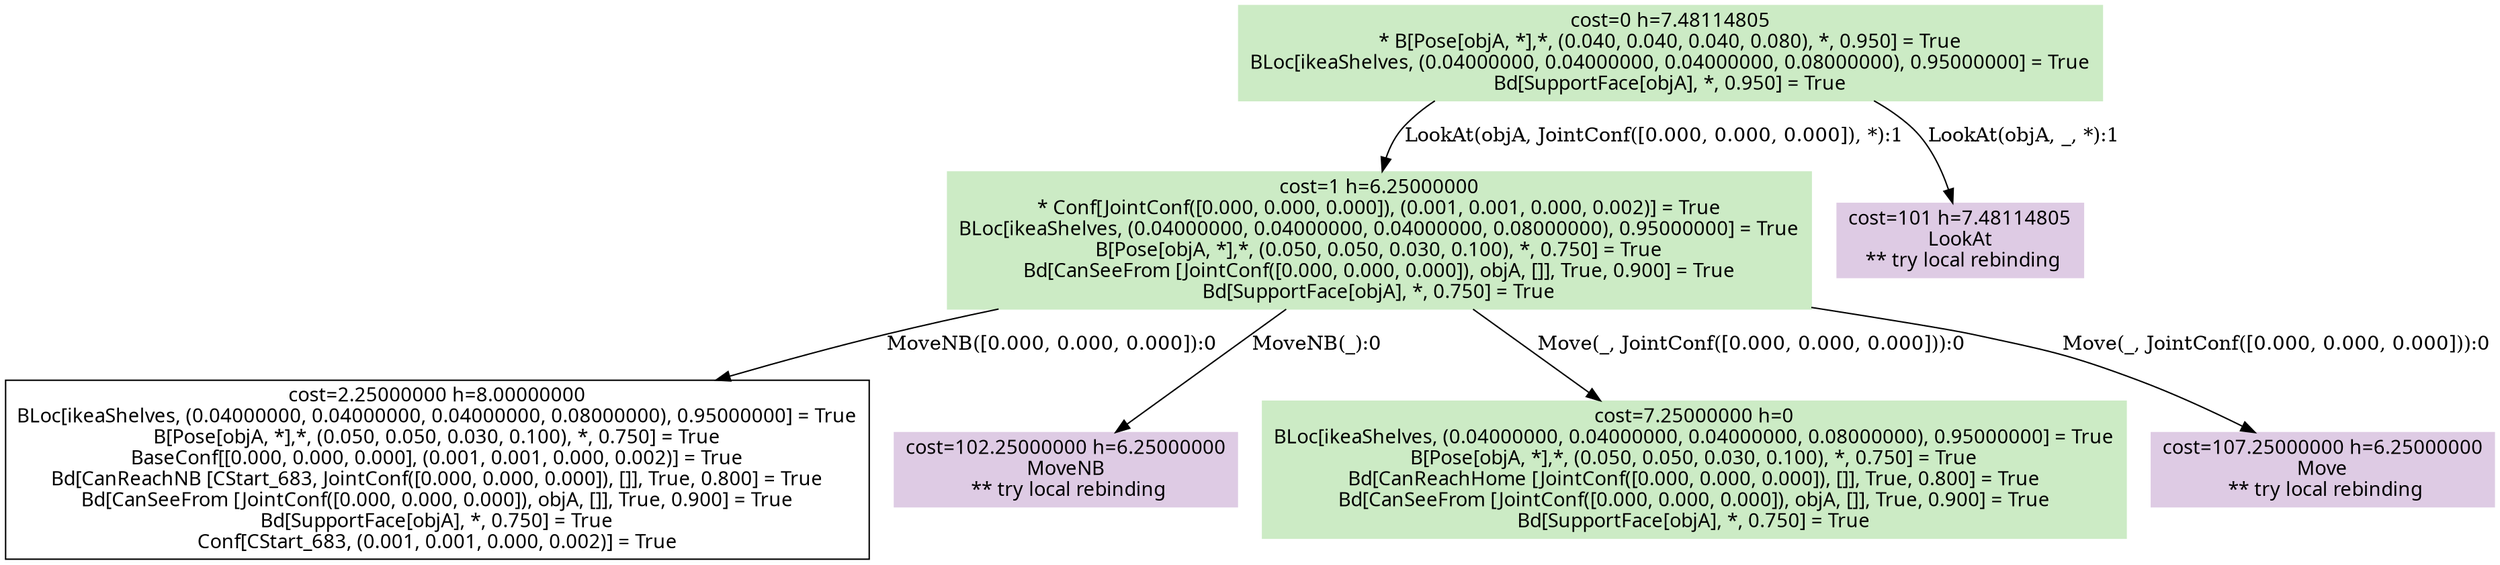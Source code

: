 digraph G {
    ordering=out;
    node [fontname=HelveticaBold];
    "232" [shape=box, style=filled, colorscheme=pastel16, color=2, label="cost=0 h=7.48114805\n* B[Pose[objA, *],*, (0.040, 0.040, 0.040, 0.080), *, 0.950] = True\nBLoc[ikeaShelves, (0.04000000, 0.04000000, 0.04000000, 0.08000000), 0.95000000] = True\nBd[SupportFace[objA], *, 0.950] = True\n"];
    "232" [shape=box, label="cost=0 h=7.48114805\n* B[Pose[objA, *],*, (0.040, 0.040, 0.040, 0.080), *, 0.950] = True\nBLoc[ikeaShelves, (0.04000000, 0.04000000, 0.04000000, 0.08000000), 0.95000000] = True\nBd[SupportFace[objA], *, 0.950] = True\n"];
    "241" [shape=box, label="cost=1 h=6.25000000\n* Conf[JointConf([0.000, 0.000, 0.000]), (0.001, 0.001, 0.000, 0.002)] = True\nBLoc[ikeaShelves, (0.04000000, 0.04000000, 0.04000000, 0.08000000), 0.95000000] = True\nB[Pose[objA, *],*, (0.050, 0.050, 0.030, 0.100), *, 0.750] = True\nBd[CanSeeFrom [JointConf([0.000, 0.000, 0.000]), objA, []], True, 0.900] = True\nBd[SupportFace[objA], *, 0.750] = True\n"];
    "232" -> "241"[label="LookAt(objA, JointConf([0.000, 0.000, 0.000]), *):1"];
    "232" [shape=box, label="cost=0 h=7.48114805\n* B[Pose[objA, *],*, (0.040, 0.040, 0.040, 0.080), *, 0.950] = True\nBLoc[ikeaShelves, (0.04000000, 0.04000000, 0.04000000, 0.08000000), 0.95000000] = True\nBd[SupportFace[objA], *, 0.950] = True\n"];
    "242" [shape=box, style=filled, colorscheme=pastel16, color=4, label="cost=101 h=7.48114805\nLookAt\n ** try local rebinding"];
    "232" -> "242"[label="LookAt(objA, _, *):1"];
    "241" [shape=box, style=filled, colorscheme=pastel16, color=2, label="cost=1 h=6.25000000\n* Conf[JointConf([0.000, 0.000, 0.000]), (0.001, 0.001, 0.000, 0.002)] = True\nBLoc[ikeaShelves, (0.04000000, 0.04000000, 0.04000000, 0.08000000), 0.95000000] = True\nB[Pose[objA, *],*, (0.050, 0.050, 0.030, 0.100), *, 0.750] = True\nBd[CanSeeFrom [JointConf([0.000, 0.000, 0.000]), objA, []], True, 0.900] = True\nBd[SupportFace[objA], *, 0.750] = True\n"];
    "241" [shape=box, label="cost=1 h=6.25000000\n* Conf[JointConf([0.000, 0.000, 0.000]), (0.001, 0.001, 0.000, 0.002)] = True\nBLoc[ikeaShelves, (0.04000000, 0.04000000, 0.04000000, 0.08000000), 0.95000000] = True\nB[Pose[objA, *],*, (0.050, 0.050, 0.030, 0.100), *, 0.750] = True\nBd[CanSeeFrom [JointConf([0.000, 0.000, 0.000]), objA, []], True, 0.900] = True\nBd[SupportFace[objA], *, 0.750] = True\n"];
    "243" [shape=box, label="cost=2.25000000 h=8.00000000\nBLoc[ikeaShelves, (0.04000000, 0.04000000, 0.04000000, 0.08000000), 0.95000000] = True\nB[Pose[objA, *],*, (0.050, 0.050, 0.030, 0.100), *, 0.750] = True\nBaseConf[[0.000, 0.000, 0.000], (0.001, 0.001, 0.000, 0.002)] = True\nBd[CanReachNB [CStart_683, JointConf([0.000, 0.000, 0.000]), []], True, 0.800] = True\nBd[CanSeeFrom [JointConf([0.000, 0.000, 0.000]), objA, []], True, 0.900] = True\nBd[SupportFace[objA], *, 0.750] = True\nConf[CStart_683, (0.001, 0.001, 0.000, 0.002)] = True\n"];
    "241" -> "243"[label="MoveNB([0.000, 0.000, 0.000]):0"];
    "241" [shape=box, label="cost=1 h=6.25000000\n* Conf[JointConf([0.000, 0.000, 0.000]), (0.001, 0.001, 0.000, 0.002)] = True\nBLoc[ikeaShelves, (0.04000000, 0.04000000, 0.04000000, 0.08000000), 0.95000000] = True\nB[Pose[objA, *],*, (0.050, 0.050, 0.030, 0.100), *, 0.750] = True\nBd[CanSeeFrom [JointConf([0.000, 0.000, 0.000]), objA, []], True, 0.900] = True\nBd[SupportFace[objA], *, 0.750] = True\n"];
    "244" [shape=box, style=filled, colorscheme=pastel16, color=4, label="cost=102.25000000 h=6.25000000\nMoveNB\n ** try local rebinding"];
    "241" -> "244"[label="MoveNB(_):0"];
    "241" [shape=box, label="cost=1 h=6.25000000\n* Conf[JointConf([0.000, 0.000, 0.000]), (0.001, 0.001, 0.000, 0.002)] = True\nBLoc[ikeaShelves, (0.04000000, 0.04000000, 0.04000000, 0.08000000), 0.95000000] = True\nB[Pose[objA, *],*, (0.050, 0.050, 0.030, 0.100), *, 0.750] = True\nBd[CanSeeFrom [JointConf([0.000, 0.000, 0.000]), objA, []], True, 0.900] = True\nBd[SupportFace[objA], *, 0.750] = True\n"];
    "247" [shape=box, label="cost=7.25000000 h=0\nBLoc[ikeaShelves, (0.04000000, 0.04000000, 0.04000000, 0.08000000), 0.95000000] = True\nB[Pose[objA, *],*, (0.050, 0.050, 0.030, 0.100), *, 0.750] = True\nBd[CanReachHome [JointConf([0.000, 0.000, 0.000]), []], True, 0.800] = True\nBd[CanSeeFrom [JointConf([0.000, 0.000, 0.000]), objA, []], True, 0.900] = True\nBd[SupportFace[objA], *, 0.750] = True\n"];
    "241" -> "247"[label="Move(_, JointConf([0.000, 0.000, 0.000])):0"];
    "241" [shape=box, label="cost=1 h=6.25000000\n* Conf[JointConf([0.000, 0.000, 0.000]), (0.001, 0.001, 0.000, 0.002)] = True\nBLoc[ikeaShelves, (0.04000000, 0.04000000, 0.04000000, 0.08000000), 0.95000000] = True\nB[Pose[objA, *],*, (0.050, 0.050, 0.030, 0.100), *, 0.750] = True\nBd[CanSeeFrom [JointConf([0.000, 0.000, 0.000]), objA, []], True, 0.900] = True\nBd[SupportFace[objA], *, 0.750] = True\n"];
    "248" [shape=box, style=filled, colorscheme=pastel16, color=4, label="cost=107.25000000 h=6.25000000\nMove\n ** try local rebinding"];
    "241" -> "248"[label="Move(_, JointConf([0.000, 0.000, 0.000])):0"];
    "247" [shape=box, style=filled, colorscheme=pastel16, color=2, label="cost=7.25000000 h=0\nBLoc[ikeaShelves, (0.04000000, 0.04000000, 0.04000000, 0.08000000), 0.95000000] = True\nB[Pose[objA, *],*, (0.050, 0.050, 0.030, 0.100), *, 0.750] = True\nBd[CanReachHome [JointConf([0.000, 0.000, 0.000]), []], True, 0.800] = True\nBd[CanSeeFrom [JointConf([0.000, 0.000, 0.000]), objA, []], True, 0.900] = True\nBd[SupportFace[objA], *, 0.750] = True\n"];
    "232" [shape=box, style=filled, colorscheme=pastel16,color=3];
    "241" [shape=box, style=filled, colorscheme=pastel16,color=3];
    "247" [shape=box, style=filled, colorscheme=pastel16,color=3];
}
